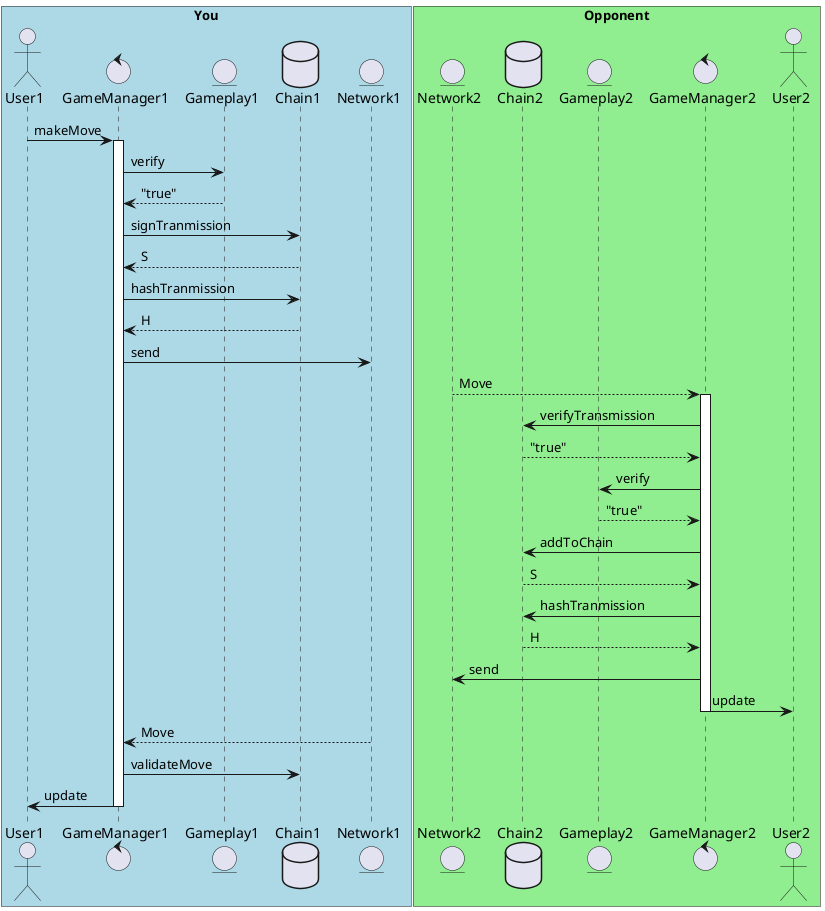 @startuml
box "You" #LightBlue
  actor User1
  control GameManager1
  entity Gameplay1
  database Chain1
  entity Network1
end box
box "Opponent" #LightGreen
  entity Network2
  database Chain2
  entity Gameplay2
  control GameManager2
  actor User2
end box

User1 -> GameManager1: makeMove
activate GameManager1
GameManager1 -> Gameplay1: verify
GameManager1 <-- Gameplay1: "true"
GameManager1 -> Chain1: signTranmission
GameManager1 <-- Chain1: S
GameManager1 -> Chain1: hashTranmission
GameManager1 <-- Chain1: H
GameManager1 -> Network1: send
Network2 --> GameManager2: Move
activate GameManager2
GameManager2 -> Chain2: verifyTransmission
GameManager2 <-- Chain2: "true"
GameManager2 -> Gameplay2: verify
GameManager2 <-- Gameplay2: "true"
GameManager2 -> Chain2: addToChain
GameManager2 <-- Chain2: S
GameManager2 -> Chain2: hashTranmission
GameManager2 <-- Chain2: H
GameManager2 -> Network2: send
GameManager2 -> User2: update
deactivate GameManager2
Network1 --> GameManager1: Move
GameManager1 -> Chain1: validateMove
GameManager1 -> User1: update
deactivate GameManager1
@enduml
